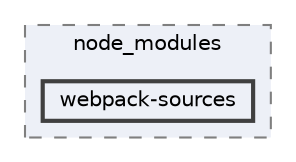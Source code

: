 digraph "pkiclassroomrescheduler/src/main/frontend/node_modules/webpack-sources"
{
 // LATEX_PDF_SIZE
  bgcolor="transparent";
  edge [fontname=Helvetica,fontsize=10,labelfontname=Helvetica,labelfontsize=10];
  node [fontname=Helvetica,fontsize=10,shape=box,height=0.2,width=0.4];
  compound=true
  subgraph clusterdir_72953eda66ccb3a2722c28e1c3e6c23b {
    graph [ bgcolor="#edf0f7", pencolor="grey50", label="node_modules", fontname=Helvetica,fontsize=10 style="filled,dashed", URL="dir_72953eda66ccb3a2722c28e1c3e6c23b.html",tooltip=""]
  dir_0365751a487bb1f0fdbec16af1820c28 [label="webpack-sources", fillcolor="#edf0f7", color="grey25", style="filled,bold", URL="dir_0365751a487bb1f0fdbec16af1820c28.html",tooltip=""];
  }
}
